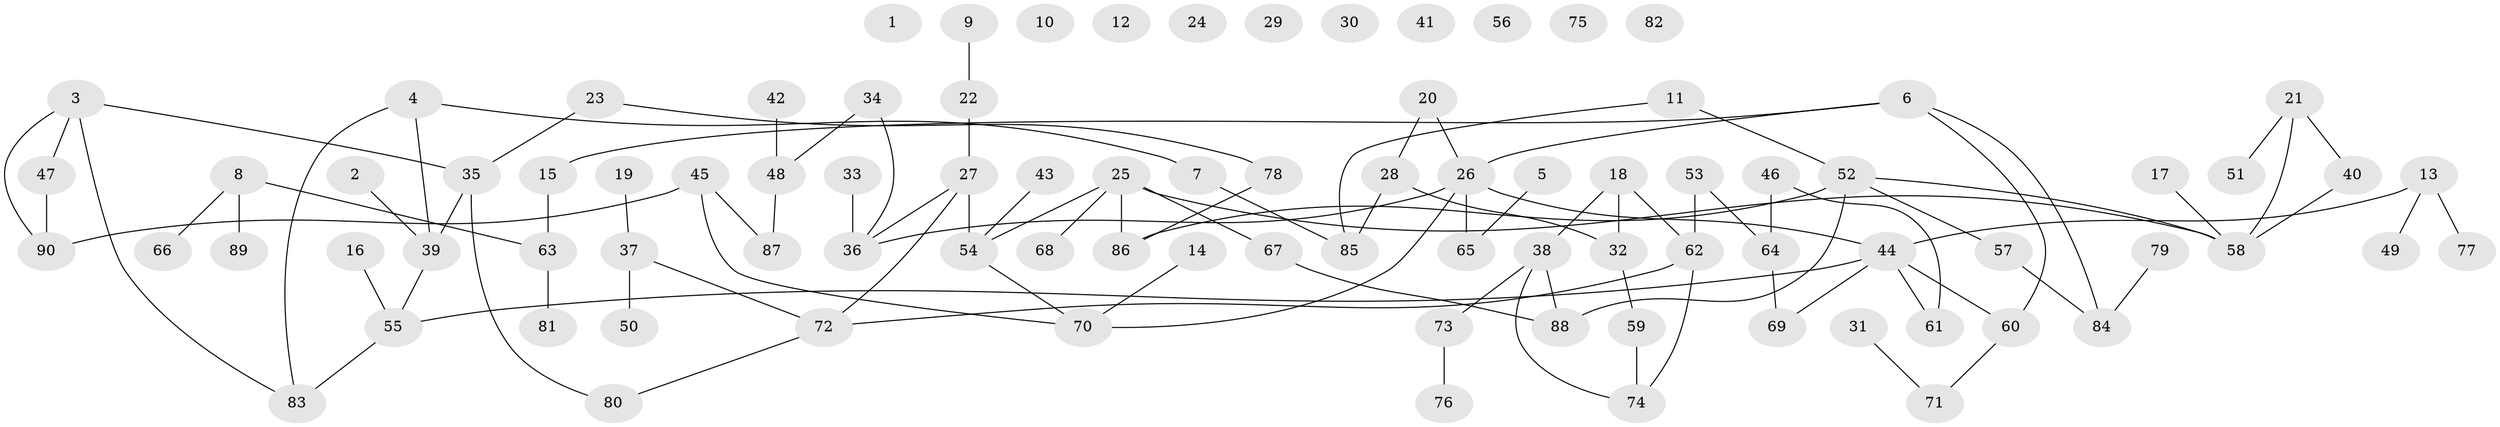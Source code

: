 // coarse degree distribution, {0: 0.15625, 3: 0.1875, 6: 0.046875, 4: 0.078125, 1: 0.171875, 5: 0.0625, 2: 0.28125, 7: 0.015625}
// Generated by graph-tools (version 1.1) at 2025/41/03/06/25 10:41:22]
// undirected, 90 vertices, 100 edges
graph export_dot {
graph [start="1"]
  node [color=gray90,style=filled];
  1;
  2;
  3;
  4;
  5;
  6;
  7;
  8;
  9;
  10;
  11;
  12;
  13;
  14;
  15;
  16;
  17;
  18;
  19;
  20;
  21;
  22;
  23;
  24;
  25;
  26;
  27;
  28;
  29;
  30;
  31;
  32;
  33;
  34;
  35;
  36;
  37;
  38;
  39;
  40;
  41;
  42;
  43;
  44;
  45;
  46;
  47;
  48;
  49;
  50;
  51;
  52;
  53;
  54;
  55;
  56;
  57;
  58;
  59;
  60;
  61;
  62;
  63;
  64;
  65;
  66;
  67;
  68;
  69;
  70;
  71;
  72;
  73;
  74;
  75;
  76;
  77;
  78;
  79;
  80;
  81;
  82;
  83;
  84;
  85;
  86;
  87;
  88;
  89;
  90;
  2 -- 39;
  3 -- 35;
  3 -- 47;
  3 -- 83;
  3 -- 90;
  4 -- 7;
  4 -- 39;
  4 -- 83;
  5 -- 65;
  6 -- 15;
  6 -- 26;
  6 -- 60;
  6 -- 84;
  7 -- 85;
  8 -- 63;
  8 -- 66;
  8 -- 89;
  9 -- 22;
  11 -- 52;
  11 -- 85;
  13 -- 44;
  13 -- 49;
  13 -- 77;
  14 -- 70;
  15 -- 63;
  16 -- 55;
  17 -- 58;
  18 -- 32;
  18 -- 38;
  18 -- 62;
  19 -- 37;
  20 -- 26;
  20 -- 28;
  21 -- 40;
  21 -- 51;
  21 -- 58;
  22 -- 27;
  23 -- 35;
  23 -- 78;
  25 -- 54;
  25 -- 58;
  25 -- 67;
  25 -- 68;
  25 -- 86;
  26 -- 36;
  26 -- 44;
  26 -- 65;
  26 -- 70;
  27 -- 36;
  27 -- 54;
  27 -- 72;
  28 -- 32;
  28 -- 85;
  31 -- 71;
  32 -- 59;
  33 -- 36;
  34 -- 36;
  34 -- 48;
  35 -- 39;
  35 -- 80;
  37 -- 50;
  37 -- 72;
  38 -- 73;
  38 -- 74;
  38 -- 88;
  39 -- 55;
  40 -- 58;
  42 -- 48;
  43 -- 54;
  44 -- 55;
  44 -- 60;
  44 -- 61;
  44 -- 69;
  45 -- 70;
  45 -- 87;
  45 -- 90;
  46 -- 61;
  46 -- 64;
  47 -- 90;
  48 -- 87;
  52 -- 57;
  52 -- 58;
  52 -- 86;
  52 -- 88;
  53 -- 62;
  53 -- 64;
  54 -- 70;
  55 -- 83;
  57 -- 84;
  59 -- 74;
  60 -- 71;
  62 -- 72;
  62 -- 74;
  63 -- 81;
  64 -- 69;
  67 -- 88;
  72 -- 80;
  73 -- 76;
  78 -- 86;
  79 -- 84;
}
